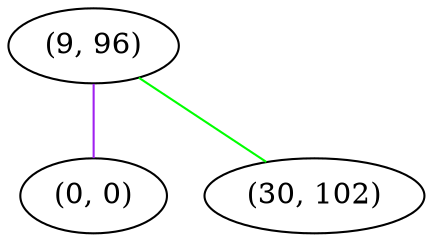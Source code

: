 graph "" {
"(9, 96)";
"(0, 0)";
"(30, 102)";
"(9, 96)" -- "(0, 0)"  [color=purple, key=0, weight=4];
"(9, 96)" -- "(30, 102)"  [color=green, key=0, weight=2];
}
